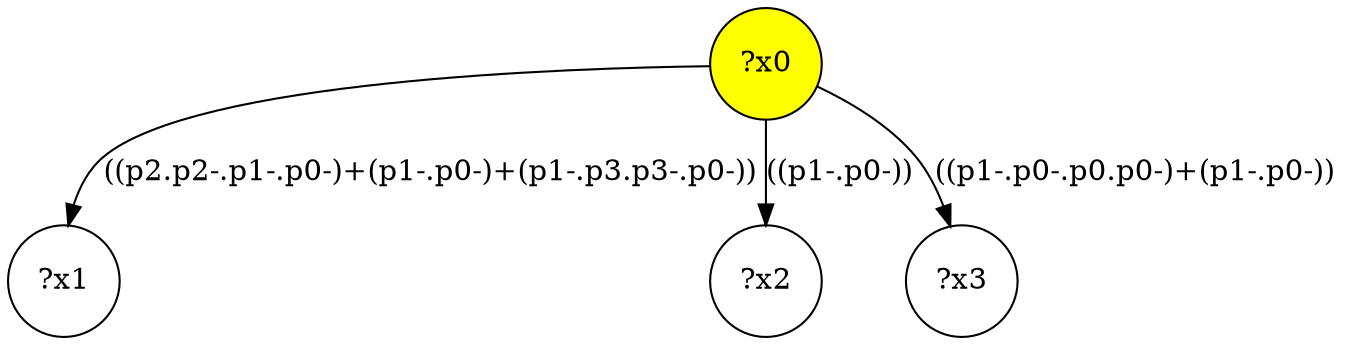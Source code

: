 digraph g {
	x0 [fillcolor="yellow", style="filled," shape=circle, label="?x0"];
	x1 [shape=circle, label="?x1"];
	x0 -> x1 [label="((p2.p2-.p1-.p0-)+(p1-.p0-)+(p1-.p3.p3-.p0-))"];
	x2 [shape=circle, label="?x2"];
	x0 -> x2 [label="((p1-.p0-))"];
	x3 [shape=circle, label="?x3"];
	x0 -> x3 [label="((p1-.p0-.p0.p0-)+(p1-.p0-))"];
}
